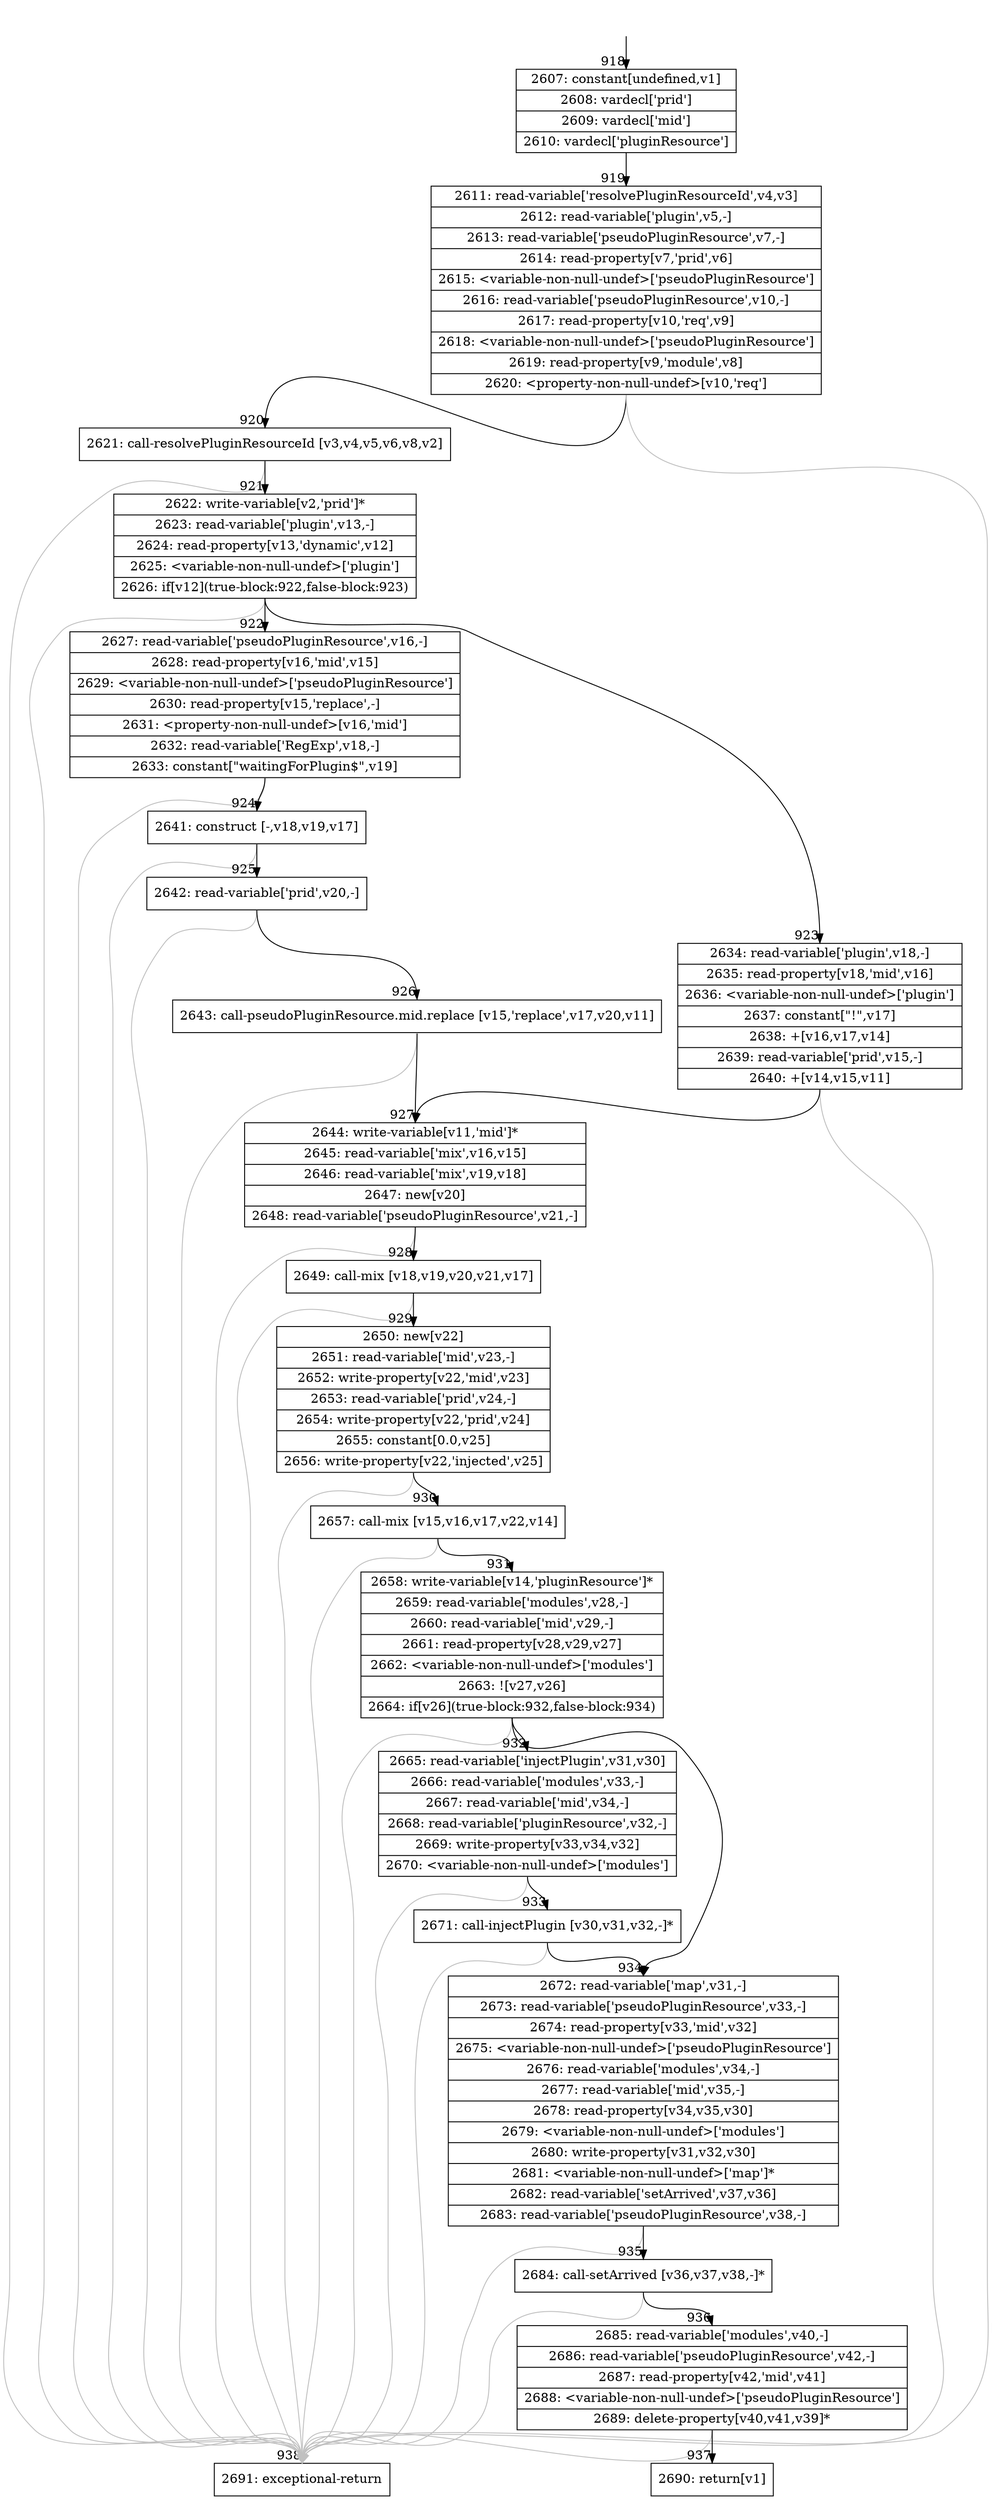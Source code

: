 digraph {
rankdir="TD"
BB_entry69[shape=none,label=""];
BB_entry69 -> BB918 [tailport=s, headport=n, headlabel="    918"]
BB918 [shape=record label="{2607: constant[undefined,v1]|2608: vardecl['prid']|2609: vardecl['mid']|2610: vardecl['pluginResource']}" ] 
BB918 -> BB919 [tailport=s, headport=n, headlabel="      919"]
BB919 [shape=record label="{2611: read-variable['resolvePluginResourceId',v4,v3]|2612: read-variable['plugin',v5,-]|2613: read-variable['pseudoPluginResource',v7,-]|2614: read-property[v7,'prid',v6]|2615: \<variable-non-null-undef\>['pseudoPluginResource']|2616: read-variable['pseudoPluginResource',v10,-]|2617: read-property[v10,'req',v9]|2618: \<variable-non-null-undef\>['pseudoPluginResource']|2619: read-property[v9,'module',v8]|2620: \<property-non-null-undef\>[v10,'req']}" ] 
BB919 -> BB920 [tailport=s, headport=n, headlabel="      920"]
BB919 -> BB938 [tailport=s, headport=n, color=gray, headlabel="      938"]
BB920 [shape=record label="{2621: call-resolvePluginResourceId [v3,v4,v5,v6,v8,v2]}" ] 
BB920 -> BB921 [tailport=s, headport=n, headlabel="      921"]
BB920 -> BB938 [tailport=s, headport=n, color=gray]
BB921 [shape=record label="{2622: write-variable[v2,'prid']*|2623: read-variable['plugin',v13,-]|2624: read-property[v13,'dynamic',v12]|2625: \<variable-non-null-undef\>['plugin']|2626: if[v12](true-block:922,false-block:923)}" ] 
BB921 -> BB922 [tailport=s, headport=n, headlabel="      922"]
BB921 -> BB923 [tailport=s, headport=n, headlabel="      923"]
BB921 -> BB938 [tailport=s, headport=n, color=gray]
BB922 [shape=record label="{2627: read-variable['pseudoPluginResource',v16,-]|2628: read-property[v16,'mid',v15]|2629: \<variable-non-null-undef\>['pseudoPluginResource']|2630: read-property[v15,'replace',-]|2631: \<property-non-null-undef\>[v16,'mid']|2632: read-variable['RegExp',v18,-]|2633: constant[\"waitingForPlugin$\",v19]}" ] 
BB922 -> BB924 [tailport=s, headport=n, headlabel="      924"]
BB922 -> BB938 [tailport=s, headport=n, color=gray]
BB923 [shape=record label="{2634: read-variable['plugin',v18,-]|2635: read-property[v18,'mid',v16]|2636: \<variable-non-null-undef\>['plugin']|2637: constant[\"!\",v17]|2638: +[v16,v17,v14]|2639: read-variable['prid',v15,-]|2640: +[v14,v15,v11]}" ] 
BB923 -> BB927 [tailport=s, headport=n, headlabel="      927"]
BB923 -> BB938 [tailport=s, headport=n, color=gray]
BB924 [shape=record label="{2641: construct [-,v18,v19,v17]}" ] 
BB924 -> BB925 [tailport=s, headport=n, headlabel="      925"]
BB924 -> BB938 [tailport=s, headport=n, color=gray]
BB925 [shape=record label="{2642: read-variable['prid',v20,-]}" ] 
BB925 -> BB926 [tailport=s, headport=n, headlabel="      926"]
BB925 -> BB938 [tailport=s, headport=n, color=gray]
BB926 [shape=record label="{2643: call-pseudoPluginResource.mid.replace [v15,'replace',v17,v20,v11]}" ] 
BB926 -> BB927 [tailport=s, headport=n]
BB926 -> BB938 [tailport=s, headport=n, color=gray]
BB927 [shape=record label="{2644: write-variable[v11,'mid']*|2645: read-variable['mix',v16,v15]|2646: read-variable['mix',v19,v18]|2647: new[v20]|2648: read-variable['pseudoPluginResource',v21,-]}" ] 
BB927 -> BB928 [tailport=s, headport=n, headlabel="      928"]
BB927 -> BB938 [tailport=s, headport=n, color=gray]
BB928 [shape=record label="{2649: call-mix [v18,v19,v20,v21,v17]}" ] 
BB928 -> BB929 [tailport=s, headport=n, headlabel="      929"]
BB928 -> BB938 [tailport=s, headport=n, color=gray]
BB929 [shape=record label="{2650: new[v22]|2651: read-variable['mid',v23,-]|2652: write-property[v22,'mid',v23]|2653: read-variable['prid',v24,-]|2654: write-property[v22,'prid',v24]|2655: constant[0.0,v25]|2656: write-property[v22,'injected',v25]}" ] 
BB929 -> BB930 [tailport=s, headport=n, headlabel="      930"]
BB929 -> BB938 [tailport=s, headport=n, color=gray]
BB930 [shape=record label="{2657: call-mix [v15,v16,v17,v22,v14]}" ] 
BB930 -> BB931 [tailport=s, headport=n, headlabel="      931"]
BB930 -> BB938 [tailport=s, headport=n, color=gray]
BB931 [shape=record label="{2658: write-variable[v14,'pluginResource']*|2659: read-variable['modules',v28,-]|2660: read-variable['mid',v29,-]|2661: read-property[v28,v29,v27]|2662: \<variable-non-null-undef\>['modules']|2663: ![v27,v26]|2664: if[v26](true-block:932,false-block:934)}" ] 
BB931 -> BB932 [tailport=s, headport=n, headlabel="      932"]
BB931 -> BB934 [tailport=s, headport=n, headlabel="      934"]
BB931 -> BB938 [tailport=s, headport=n, color=gray]
BB932 [shape=record label="{2665: read-variable['injectPlugin',v31,v30]|2666: read-variable['modules',v33,-]|2667: read-variable['mid',v34,-]|2668: read-variable['pluginResource',v32,-]|2669: write-property[v33,v34,v32]|2670: \<variable-non-null-undef\>['modules']}" ] 
BB932 -> BB933 [tailport=s, headport=n, headlabel="      933"]
BB932 -> BB938 [tailport=s, headport=n, color=gray]
BB933 [shape=record label="{2671: call-injectPlugin [v30,v31,v32,-]*}" ] 
BB933 -> BB934 [tailport=s, headport=n]
BB933 -> BB938 [tailport=s, headport=n, color=gray]
BB934 [shape=record label="{2672: read-variable['map',v31,-]|2673: read-variable['pseudoPluginResource',v33,-]|2674: read-property[v33,'mid',v32]|2675: \<variable-non-null-undef\>['pseudoPluginResource']|2676: read-variable['modules',v34,-]|2677: read-variable['mid',v35,-]|2678: read-property[v34,v35,v30]|2679: \<variable-non-null-undef\>['modules']|2680: write-property[v31,v32,v30]|2681: \<variable-non-null-undef\>['map']*|2682: read-variable['setArrived',v37,v36]|2683: read-variable['pseudoPluginResource',v38,-]}" ] 
BB934 -> BB935 [tailport=s, headport=n, headlabel="      935"]
BB934 -> BB938 [tailport=s, headport=n, color=gray]
BB935 [shape=record label="{2684: call-setArrived [v36,v37,v38,-]*}" ] 
BB935 -> BB936 [tailport=s, headport=n, headlabel="      936"]
BB935 -> BB938 [tailport=s, headport=n, color=gray]
BB936 [shape=record label="{2685: read-variable['modules',v40,-]|2686: read-variable['pseudoPluginResource',v42,-]|2687: read-property[v42,'mid',v41]|2688: \<variable-non-null-undef\>['pseudoPluginResource']|2689: delete-property[v40,v41,v39]*}" ] 
BB936 -> BB937 [tailport=s, headport=n, headlabel="      937"]
BB936 -> BB938 [tailport=s, headport=n, color=gray]
BB937 [shape=record label="{2690: return[v1]}" ] 
BB938 [shape=record label="{2691: exceptional-return}" ] 
//#$~ 1186
}
